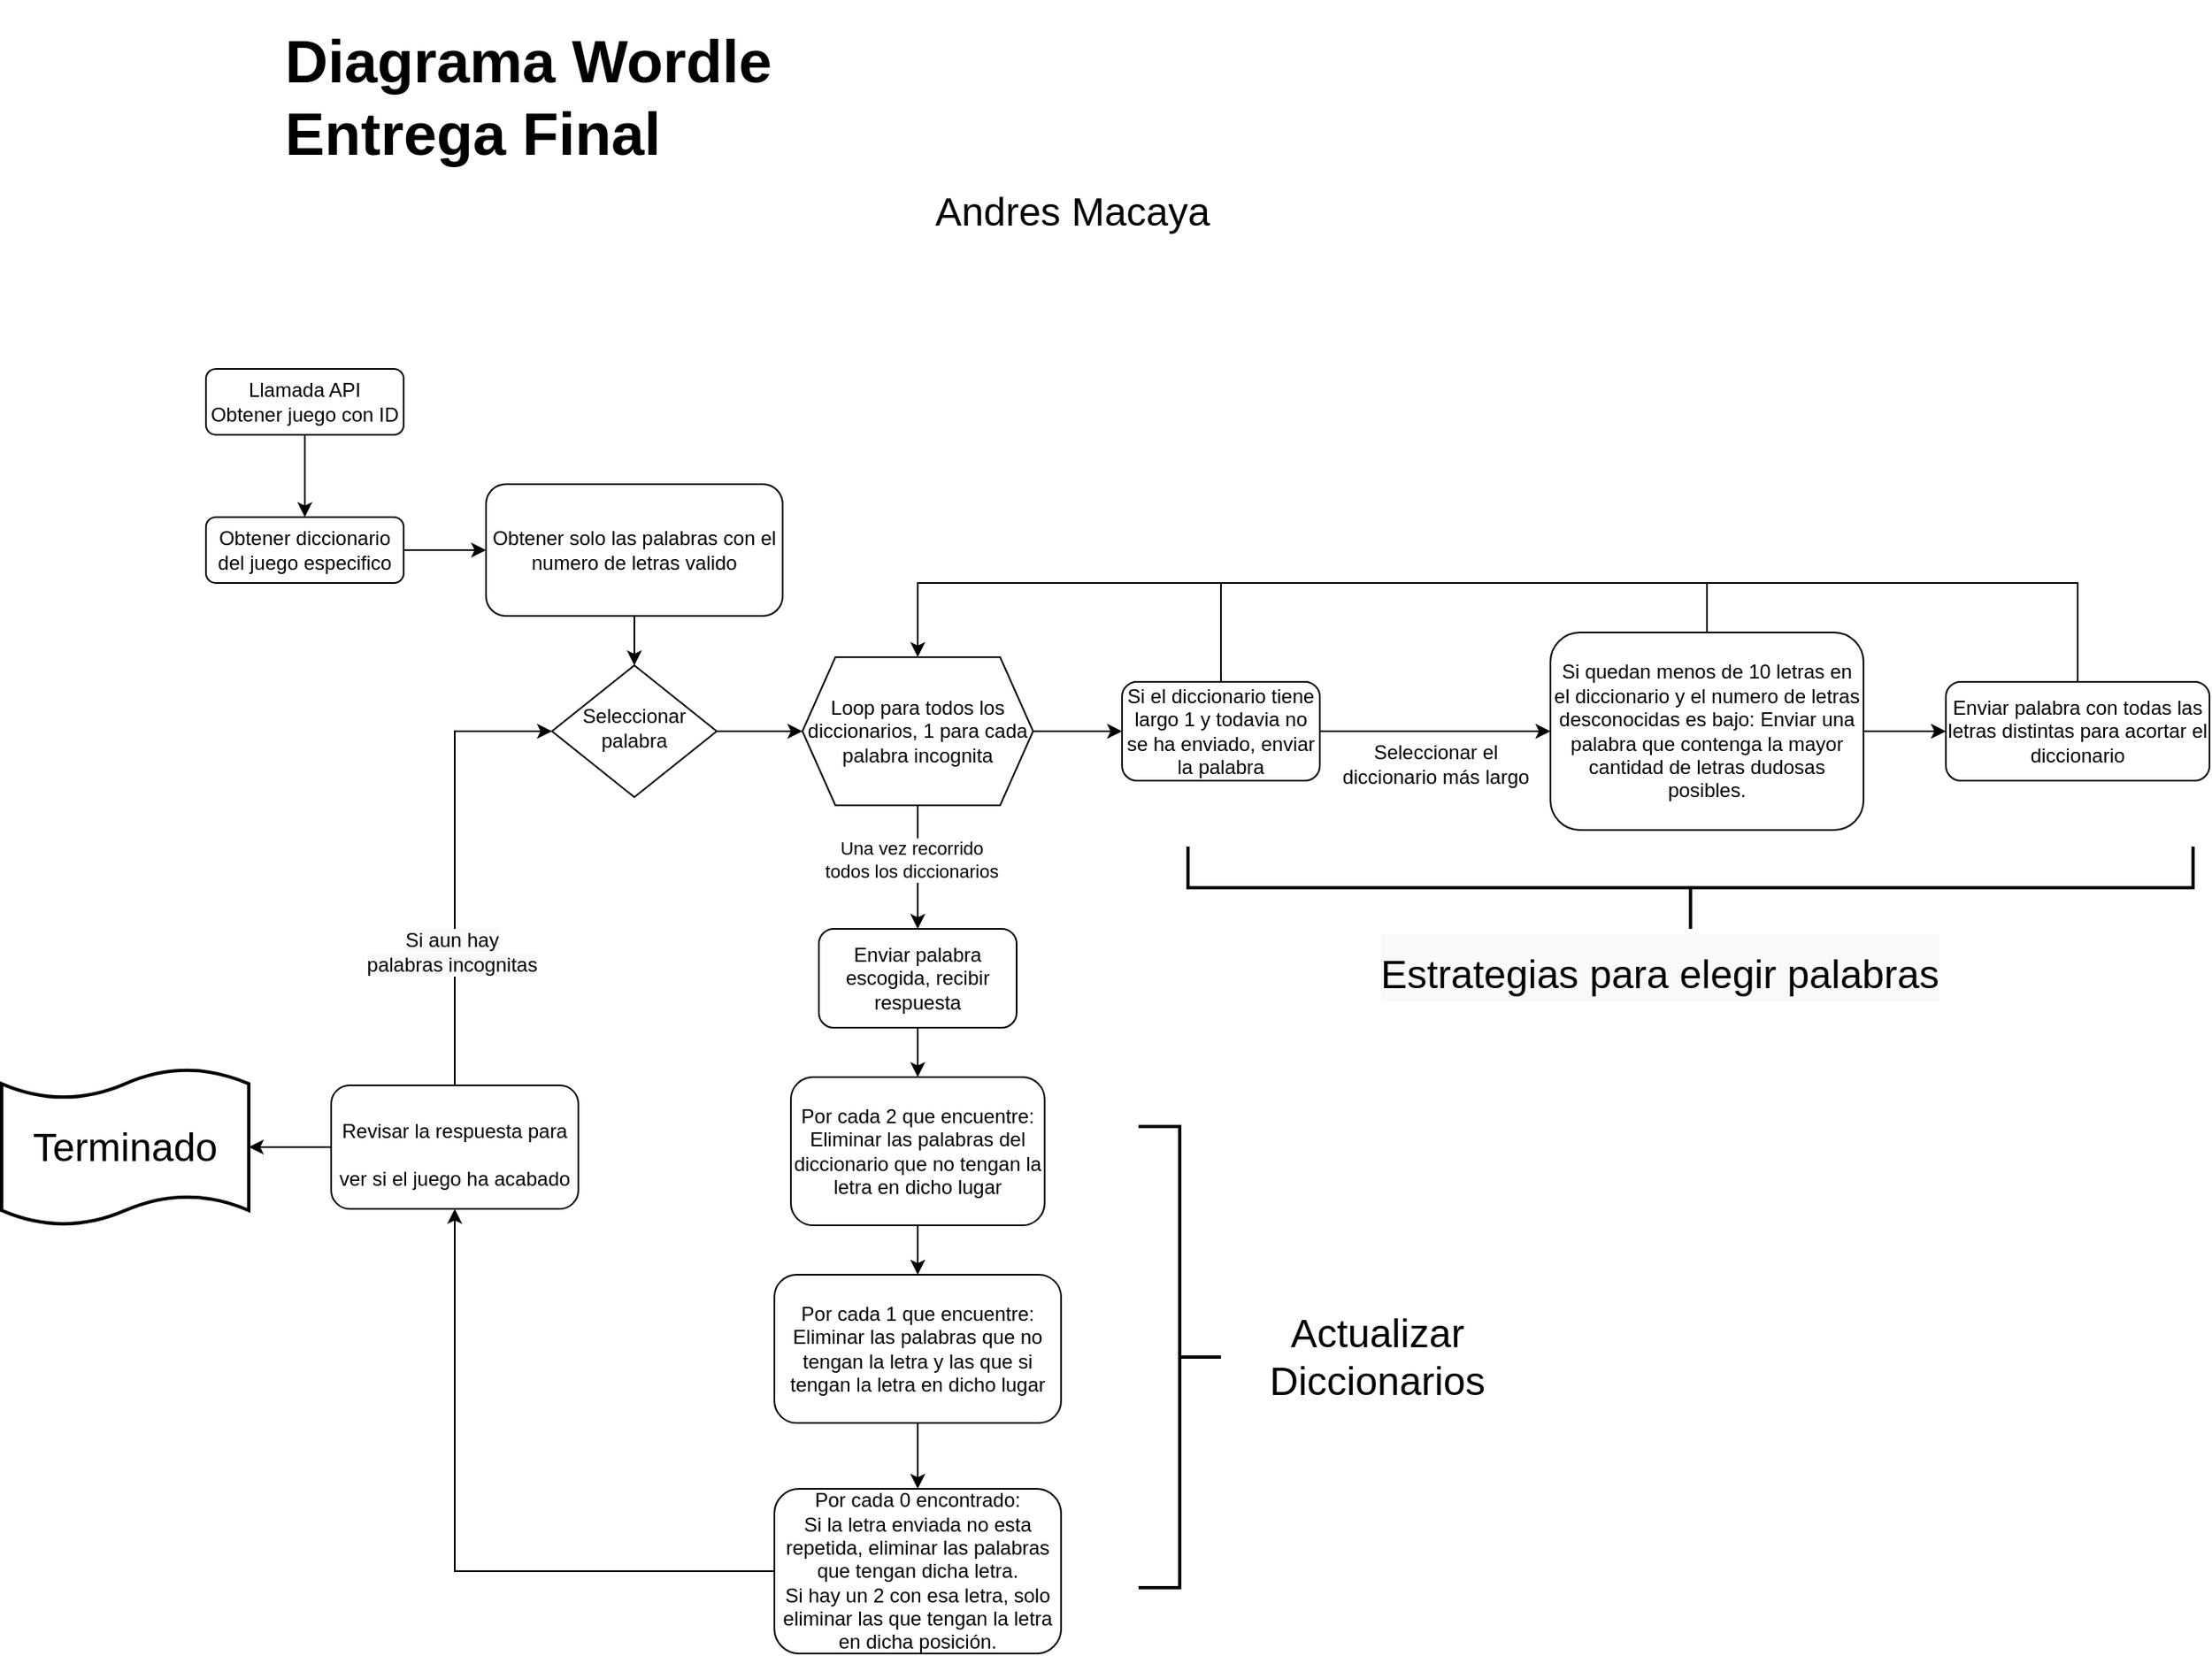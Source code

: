 <mxfile version="20.2.3" type="device"><diagram id="C5RBs43oDa-KdzZeNtuy" name="Page-1"><mxGraphModel dx="3166" dy="1286" grid="1" gridSize="10" guides="1" tooltips="1" connect="1" arrows="1" fold="1" page="1" pageScale="1" pageWidth="827" pageHeight="1169" math="0" shadow="0"><root><mxCell id="WIyWlLk6GJQsqaUBKTNV-0"/><mxCell id="WIyWlLk6GJQsqaUBKTNV-1" parent="WIyWlLk6GJQsqaUBKTNV-0"/><mxCell id="vLZJH3LxUAX9RTmn64J7-1" value="" style="edgeStyle=orthogonalEdgeStyle;rounded=0;orthogonalLoop=1;jettySize=auto;html=1;" edge="1" parent="WIyWlLk6GJQsqaUBKTNV-1" source="WIyWlLk6GJQsqaUBKTNV-3" target="WIyWlLk6GJQsqaUBKTNV-6"><mxGeometry relative="1" as="geometry"/></mxCell><mxCell id="WIyWlLk6GJQsqaUBKTNV-3" value="Obtener solo las palabras con el numero de letras valido" style="rounded=1;whiteSpace=wrap;html=1;fontSize=12;glass=0;strokeWidth=1;shadow=0;" parent="WIyWlLk6GJQsqaUBKTNV-1" vertex="1"><mxGeometry x="334" y="350" width="180" height="80" as="geometry"/></mxCell><mxCell id="vLZJH3LxUAX9RTmn64J7-6" value="" style="edgeStyle=orthogonalEdgeStyle;rounded=0;orthogonalLoop=1;jettySize=auto;html=1;" edge="1" parent="WIyWlLk6GJQsqaUBKTNV-1" source="WIyWlLk6GJQsqaUBKTNV-6" target="vLZJH3LxUAX9RTmn64J7-5"><mxGeometry relative="1" as="geometry"/></mxCell><mxCell id="WIyWlLk6GJQsqaUBKTNV-6" value="Seleccionar&lt;br&gt;palabra" style="rhombus;whiteSpace=wrap;html=1;shadow=0;fontFamily=Helvetica;fontSize=12;align=center;strokeWidth=1;spacing=6;spacingTop=-4;" parent="WIyWlLk6GJQsqaUBKTNV-1" vertex="1"><mxGeometry x="374" y="460" width="100" height="80" as="geometry"/></mxCell><mxCell id="itz06ADHrLT0XVkKh_V5-1" value="" style="edgeStyle=orthogonalEdgeStyle;rounded=0;orthogonalLoop=1;jettySize=auto;html=1;" parent="WIyWlLk6GJQsqaUBKTNV-1" source="itz06ADHrLT0XVkKh_V5-0" target="WIyWlLk6GJQsqaUBKTNV-3" edge="1"><mxGeometry relative="1" as="geometry"/></mxCell><mxCell id="itz06ADHrLT0XVkKh_V5-0" value="Obtener diccionario del juego especifico" style="rounded=1;whiteSpace=wrap;html=1;fontSize=12;glass=0;strokeWidth=1;shadow=0;" parent="WIyWlLk6GJQsqaUBKTNV-1" vertex="1"><mxGeometry x="164" y="370" width="120" height="40" as="geometry"/></mxCell><mxCell id="itz06ADHrLT0XVkKh_V5-3" value="" style="edgeStyle=orthogonalEdgeStyle;rounded=0;orthogonalLoop=1;jettySize=auto;html=1;" parent="WIyWlLk6GJQsqaUBKTNV-1" source="itz06ADHrLT0XVkKh_V5-2" target="itz06ADHrLT0XVkKh_V5-0" edge="1"><mxGeometry relative="1" as="geometry"/></mxCell><mxCell id="itz06ADHrLT0XVkKh_V5-2" value="Llamada API&lt;br&gt;Obtener juego con ID" style="rounded=1;whiteSpace=wrap;html=1;fontSize=12;glass=0;strokeWidth=1;shadow=0;" parent="WIyWlLk6GJQsqaUBKTNV-1" vertex="1"><mxGeometry x="164" y="280" width="120" height="40" as="geometry"/></mxCell><mxCell id="DBe8zY5GxNZPJ-EaXknJ-8" value="&lt;font style=&quot;font-size: 36px;&quot;&gt;&lt;b style=&quot;&quot;&gt;Diagrama Wordle Entrega Final&lt;/b&gt;&lt;/font&gt;" style="text;html=1;strokeColor=none;fillColor=none;align=left;verticalAlign=middle;whiteSpace=wrap;rounded=0;shadow=1;" parent="WIyWlLk6GJQsqaUBKTNV-1" vertex="1"><mxGeometry x="210" y="60" width="316" height="110" as="geometry"/></mxCell><mxCell id="DBe8zY5GxNZPJ-EaXknJ-9" value="&lt;font style=&quot;font-size: 24px;&quot;&gt;Andres Macaya&lt;/font&gt;" style="text;html=1;strokeColor=none;fillColor=none;align=center;verticalAlign=middle;whiteSpace=wrap;rounded=0;shadow=1;fontSize=36;" parent="WIyWlLk6GJQsqaUBKTNV-1" vertex="1"><mxGeometry x="590" y="160" width="200" height="40" as="geometry"/></mxCell><mxCell id="vLZJH3LxUAX9RTmn64J7-7" style="edgeStyle=orthogonalEdgeStyle;rounded=0;orthogonalLoop=1;jettySize=auto;html=1;entryX=0.5;entryY=0;entryDx=0;entryDy=0;" edge="1" parent="WIyWlLk6GJQsqaUBKTNV-1" source="vLZJH3LxUAX9RTmn64J7-2" target="vLZJH3LxUAX9RTmn64J7-5"><mxGeometry relative="1" as="geometry"><mxPoint x="570" y="410" as="targetPoint"/><Array as="points"><mxPoint x="780" y="410"/><mxPoint x="596" y="410"/></Array></mxGeometry></mxCell><mxCell id="vLZJH3LxUAX9RTmn64J7-11" style="edgeStyle=orthogonalEdgeStyle;rounded=0;orthogonalLoop=1;jettySize=auto;html=1;entryX=0;entryY=0.5;entryDx=0;entryDy=0;" edge="1" parent="WIyWlLk6GJQsqaUBKTNV-1" source="vLZJH3LxUAX9RTmn64J7-2" target="vLZJH3LxUAX9RTmn64J7-12"><mxGeometry relative="1" as="geometry"><mxPoint x="900" y="500" as="targetPoint"/></mxGeometry></mxCell><mxCell id="vLZJH3LxUAX9RTmn64J7-38" value="Seleccionar el &lt;br&gt;diccionario más largo" style="edgeLabel;html=1;align=center;verticalAlign=middle;resizable=0;points=[];fontSize=12;" vertex="1" connectable="0" parent="vLZJH3LxUAX9RTmn64J7-11"><mxGeometry x="-0.3" y="1" relative="1" as="geometry"><mxPoint x="21" y="21" as="offset"/></mxGeometry></mxCell><mxCell id="vLZJH3LxUAX9RTmn64J7-2" value="Si el diccionario tiene largo 1 y todavia no se ha enviado, enviar la palabra" style="rounded=1;whiteSpace=wrap;html=1;" vertex="1" parent="WIyWlLk6GJQsqaUBKTNV-1"><mxGeometry x="720" y="470" width="120" height="60" as="geometry"/></mxCell><mxCell id="vLZJH3LxUAX9RTmn64J7-8" style="edgeStyle=orthogonalEdgeStyle;rounded=0;orthogonalLoop=1;jettySize=auto;html=1;exitX=0.5;exitY=1;exitDx=0;exitDy=0;entryX=0.5;entryY=0;entryDx=0;entryDy=0;" edge="1" parent="WIyWlLk6GJQsqaUBKTNV-1" source="vLZJH3LxUAX9RTmn64J7-5" target="vLZJH3LxUAX9RTmn64J7-18"><mxGeometry relative="1" as="geometry"><mxPoint x="596" y="620" as="targetPoint"/><mxPoint x="590" y="560" as="sourcePoint"/><Array as="points"/></mxGeometry></mxCell><mxCell id="vLZJH3LxUAX9RTmn64J7-9" value="Una vez recorrido &lt;br&gt;todos los diccionarios" style="edgeLabel;html=1;align=center;verticalAlign=middle;resizable=0;points=[];" vertex="1" connectable="0" parent="vLZJH3LxUAX9RTmn64J7-8"><mxGeometry x="-0.289" y="-1" relative="1" as="geometry"><mxPoint x="-3" y="6" as="offset"/></mxGeometry></mxCell><mxCell id="vLZJH3LxUAX9RTmn64J7-10" value="" style="edgeStyle=orthogonalEdgeStyle;rounded=0;orthogonalLoop=1;jettySize=auto;html=1;" edge="1" parent="WIyWlLk6GJQsqaUBKTNV-1" source="vLZJH3LxUAX9RTmn64J7-5" target="vLZJH3LxUAX9RTmn64J7-2"><mxGeometry relative="1" as="geometry"/></mxCell><mxCell id="vLZJH3LxUAX9RTmn64J7-5" value="Loop para todos los diccionarios, 1 para cada palabra incognita" style="shape=hexagon;perimeter=hexagonPerimeter2;whiteSpace=wrap;html=1;fixedSize=1;" vertex="1" parent="WIyWlLk6GJQsqaUBKTNV-1"><mxGeometry x="526" y="455" width="140" height="90" as="geometry"/></mxCell><mxCell id="vLZJH3LxUAX9RTmn64J7-16" value="" style="edgeStyle=orthogonalEdgeStyle;rounded=0;orthogonalLoop=1;jettySize=auto;html=1;" edge="1" parent="WIyWlLk6GJQsqaUBKTNV-1" source="vLZJH3LxUAX9RTmn64J7-12" target="vLZJH3LxUAX9RTmn64J7-15"><mxGeometry relative="1" as="geometry"/></mxCell><mxCell id="vLZJH3LxUAX9RTmn64J7-12" value="Si quedan menos de 10 letras en el diccionario y el numero de letras desconocidas es bajo: Enviar una palabra que contenga la mayor cantidad de letras dudosas posibles." style="rounded=1;whiteSpace=wrap;html=1;" vertex="1" parent="WIyWlLk6GJQsqaUBKTNV-1"><mxGeometry x="980" y="440" width="190" height="120" as="geometry"/></mxCell><mxCell id="vLZJH3LxUAX9RTmn64J7-14" value="" style="endArrow=none;html=1;rounded=0;entryX=0.5;entryY=0;entryDx=0;entryDy=0;" edge="1" parent="WIyWlLk6GJQsqaUBKTNV-1" target="vLZJH3LxUAX9RTmn64J7-12"><mxGeometry width="50" height="50" relative="1" as="geometry"><mxPoint x="780" y="410" as="sourcePoint"/><mxPoint x="970" y="530" as="targetPoint"/><Array as="points"><mxPoint x="1075" y="410"/></Array></mxGeometry></mxCell><mxCell id="vLZJH3LxUAX9RTmn64J7-15" value="Enviar palabra con todas las letras distintas para acortar el diccionario" style="rounded=1;whiteSpace=wrap;html=1;" vertex="1" parent="WIyWlLk6GJQsqaUBKTNV-1"><mxGeometry x="1220" y="470" width="160" height="60" as="geometry"/></mxCell><mxCell id="vLZJH3LxUAX9RTmn64J7-17" value="" style="endArrow=none;html=1;rounded=0;entryX=0.5;entryY=0;entryDx=0;entryDy=0;" edge="1" parent="WIyWlLk6GJQsqaUBKTNV-1" target="vLZJH3LxUAX9RTmn64J7-15"><mxGeometry width="50" height="50" relative="1" as="geometry"><mxPoint x="990" y="410" as="sourcePoint"/><mxPoint x="1170" y="400" as="targetPoint"/><Array as="points"><mxPoint x="1300" y="410"/></Array></mxGeometry></mxCell><mxCell id="vLZJH3LxUAX9RTmn64J7-20" value="" style="edgeStyle=orthogonalEdgeStyle;rounded=0;orthogonalLoop=1;jettySize=auto;html=1;" edge="1" parent="WIyWlLk6GJQsqaUBKTNV-1" source="vLZJH3LxUAX9RTmn64J7-18" target="vLZJH3LxUAX9RTmn64J7-19"><mxGeometry relative="1" as="geometry"/></mxCell><mxCell id="vLZJH3LxUAX9RTmn64J7-18" value="Enviar palabra escogida, recibir respuesta" style="rounded=1;whiteSpace=wrap;html=1;" vertex="1" parent="WIyWlLk6GJQsqaUBKTNV-1"><mxGeometry x="536" y="620" width="120" height="60" as="geometry"/></mxCell><mxCell id="vLZJH3LxUAX9RTmn64J7-22" value="" style="edgeStyle=orthogonalEdgeStyle;rounded=0;orthogonalLoop=1;jettySize=auto;html=1;" edge="1" parent="WIyWlLk6GJQsqaUBKTNV-1" source="vLZJH3LxUAX9RTmn64J7-19" target="vLZJH3LxUAX9RTmn64J7-21"><mxGeometry relative="1" as="geometry"/></mxCell><mxCell id="vLZJH3LxUAX9RTmn64J7-19" value="Por cada 2 que encuentre: Eliminar las palabras del diccionario que no tengan la letra en dicho lugar" style="rounded=1;whiteSpace=wrap;html=1;" vertex="1" parent="WIyWlLk6GJQsqaUBKTNV-1"><mxGeometry x="519" y="710" width="154" height="90" as="geometry"/></mxCell><mxCell id="vLZJH3LxUAX9RTmn64J7-25" value="" style="edgeStyle=orthogonalEdgeStyle;rounded=0;orthogonalLoop=1;jettySize=auto;html=1;" edge="1" parent="WIyWlLk6GJQsqaUBKTNV-1" source="vLZJH3LxUAX9RTmn64J7-21" target="vLZJH3LxUAX9RTmn64J7-24"><mxGeometry relative="1" as="geometry"/></mxCell><mxCell id="vLZJH3LxUAX9RTmn64J7-21" value="Por cada 1 que encuentre:&lt;br&gt;Eliminar las palabras que no tengan la letra y las que si tengan la letra en dicho lugar" style="rounded=1;whiteSpace=wrap;html=1;" vertex="1" parent="WIyWlLk6GJQsqaUBKTNV-1"><mxGeometry x="509" y="830" width="174" height="90" as="geometry"/></mxCell><mxCell id="vLZJH3LxUAX9RTmn64J7-32" style="edgeStyle=orthogonalEdgeStyle;rounded=0;orthogonalLoop=1;jettySize=auto;html=1;fontSize=12;entryX=0.5;entryY=1;entryDx=0;entryDy=0;" edge="1" parent="WIyWlLk6GJQsqaUBKTNV-1" source="vLZJH3LxUAX9RTmn64J7-24" target="vLZJH3LxUAX9RTmn64J7-31"><mxGeometry relative="1" as="geometry"><mxPoint x="350" y="1010" as="targetPoint"/></mxGeometry></mxCell><mxCell id="vLZJH3LxUAX9RTmn64J7-24" value="Por cada 0 encontrado:&lt;br&gt;Si la letra enviada no esta repetida, eliminar las palabras que tengan dicha letra.&lt;br&gt;Si hay un 2 con esa letra, solo eliminar las que tengan la letra en dicha posición." style="rounded=1;whiteSpace=wrap;html=1;" vertex="1" parent="WIyWlLk6GJQsqaUBKTNV-1"><mxGeometry x="509" y="960" width="174" height="100" as="geometry"/></mxCell><mxCell id="vLZJH3LxUAX9RTmn64J7-26" value="" style="strokeWidth=2;html=1;shape=mxgraph.flowchart.annotation_2;align=left;labelPosition=right;pointerEvents=1;direction=west;" vertex="1" parent="WIyWlLk6GJQsqaUBKTNV-1"><mxGeometry x="730" y="740" width="50" height="280" as="geometry"/></mxCell><mxCell id="vLZJH3LxUAX9RTmn64J7-27" value="&lt;font style=&quot;font-size: 24px;&quot;&gt;Actualizar Diccionarios&lt;/font&gt;" style="text;html=1;strokeColor=none;fillColor=none;align=center;verticalAlign=middle;whiteSpace=wrap;rounded=0;" vertex="1" parent="WIyWlLk6GJQsqaUBKTNV-1"><mxGeometry x="810" y="850" width="130" height="60" as="geometry"/></mxCell><mxCell id="vLZJH3LxUAX9RTmn64J7-29" value="&lt;span style=&quot;color: rgb(0, 0, 0); font-family: Helvetica; font-style: normal; font-variant-ligatures: normal; font-variant-caps: normal; font-weight: 400; letter-spacing: normal; orphans: 2; text-align: center; text-indent: 0px; text-transform: none; widows: 2; word-spacing: 0px; -webkit-text-stroke-width: 0px; background-color: rgb(248, 249, 250); text-decoration-thickness: initial; text-decoration-style: initial; text-decoration-color: initial; float: none; display: inline !important;&quot;&gt;&lt;font style=&quot;font-size: 24px;&quot;&gt;Estrategias para elegir palabras&lt;/font&gt;&lt;/span&gt;" style="text;whiteSpace=wrap;html=1;fontSize=36;" vertex="1" parent="WIyWlLk6GJQsqaUBKTNV-1"><mxGeometry x="875" y="615" width="400" height="70" as="geometry"/></mxCell><mxCell id="vLZJH3LxUAX9RTmn64J7-30" value="Terminado" style="shape=tape;whiteSpace=wrap;html=1;strokeWidth=2;size=0.19;fontSize=24;" vertex="1" parent="WIyWlLk6GJQsqaUBKTNV-1"><mxGeometry x="40" y="705" width="150" height="95" as="geometry"/></mxCell><mxCell id="vLZJH3LxUAX9RTmn64J7-33" style="edgeStyle=orthogonalEdgeStyle;rounded=0;orthogonalLoop=1;jettySize=auto;html=1;fontSize=12;entryX=0;entryY=0.5;entryDx=0;entryDy=0;" edge="1" parent="WIyWlLk6GJQsqaUBKTNV-1" source="vLZJH3LxUAX9RTmn64J7-31" target="WIyWlLk6GJQsqaUBKTNV-6"><mxGeometry relative="1" as="geometry"><mxPoint x="345" y="500" as="targetPoint"/></mxGeometry></mxCell><mxCell id="vLZJH3LxUAX9RTmn64J7-36" value="&lt;span style=&quot;background-color: rgb(248, 249, 250);&quot;&gt;Si aun hay &lt;br&gt;palabras incognitas&lt;/span&gt;" style="edgeLabel;html=1;align=center;verticalAlign=middle;resizable=0;points=[];fontSize=12;" vertex="1" connectable="0" parent="vLZJH3LxUAX9RTmn64J7-33"><mxGeometry x="-0.409" y="2" relative="1" as="geometry"><mxPoint as="offset"/></mxGeometry></mxCell><mxCell id="vLZJH3LxUAX9RTmn64J7-34" style="edgeStyle=orthogonalEdgeStyle;rounded=0;orthogonalLoop=1;jettySize=auto;html=1;entryX=1;entryY=0.5;entryDx=0;entryDy=0;entryPerimeter=0;fontSize=12;" edge="1" parent="WIyWlLk6GJQsqaUBKTNV-1" source="vLZJH3LxUAX9RTmn64J7-31" target="vLZJH3LxUAX9RTmn64J7-30"><mxGeometry relative="1" as="geometry"/></mxCell><mxCell id="vLZJH3LxUAX9RTmn64J7-31" value="&lt;font style=&quot;font-size: 12px;&quot;&gt;Revisar la respuesta para ver si el juego ha acabado&lt;/font&gt;" style="rounded=1;whiteSpace=wrap;html=1;fontSize=24;" vertex="1" parent="WIyWlLk6GJQsqaUBKTNV-1"><mxGeometry x="240" y="715" width="150" height="75" as="geometry"/></mxCell><mxCell id="vLZJH3LxUAX9RTmn64J7-39" value="" style="strokeWidth=2;html=1;shape=mxgraph.flowchart.annotation_2;align=left;labelPosition=right;pointerEvents=1;direction=north;" vertex="1" parent="WIyWlLk6GJQsqaUBKTNV-1"><mxGeometry x="760" y="570" width="610" height="50" as="geometry"/></mxCell></root></mxGraphModel></diagram></mxfile>